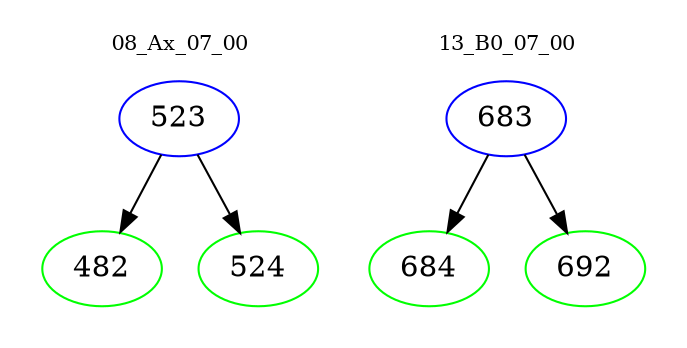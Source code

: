 digraph{
subgraph cluster_0 {
color = white
label = "08_Ax_07_00";
fontsize=10;
T0_523 [label="523", color="blue"]
T0_523 -> T0_482 [color="black"]
T0_482 [label="482", color="green"]
T0_523 -> T0_524 [color="black"]
T0_524 [label="524", color="green"]
}
subgraph cluster_1 {
color = white
label = "13_B0_07_00";
fontsize=10;
T1_683 [label="683", color="blue"]
T1_683 -> T1_684 [color="black"]
T1_684 [label="684", color="green"]
T1_683 -> T1_692 [color="black"]
T1_692 [label="692", color="green"]
}
}
